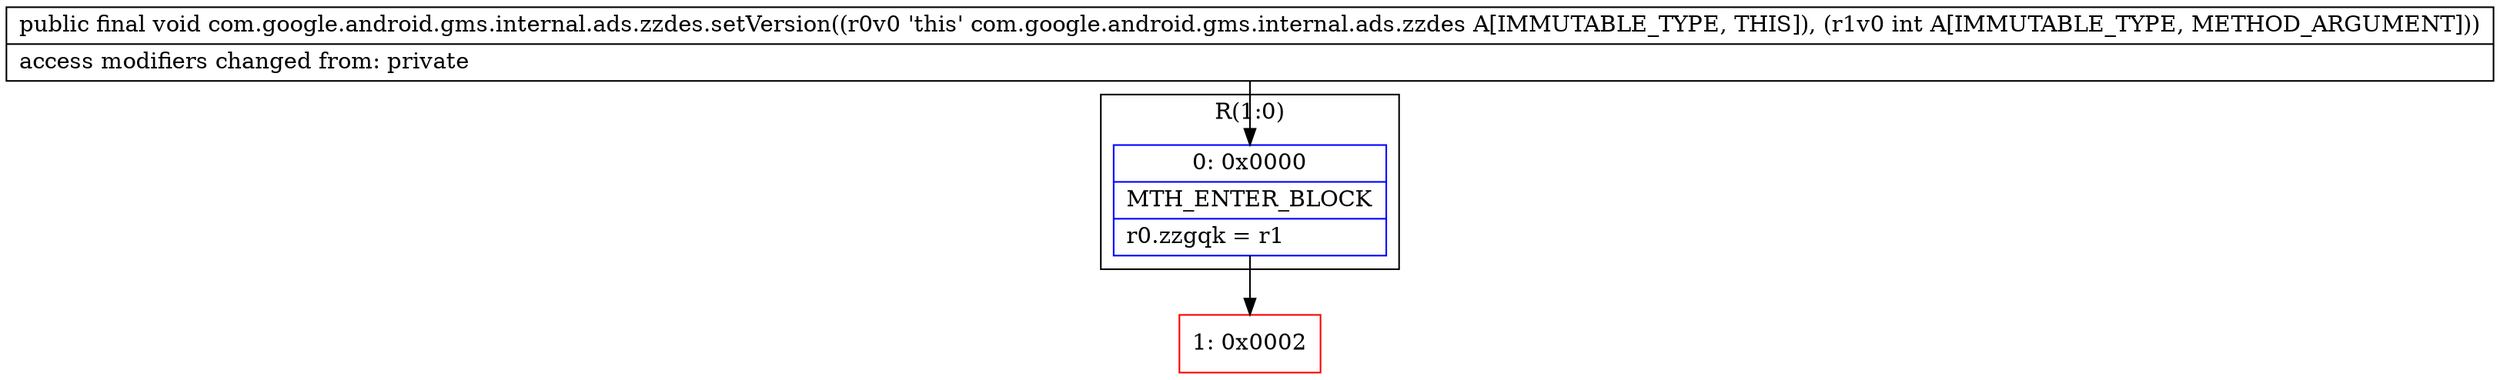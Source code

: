digraph "CFG forcom.google.android.gms.internal.ads.zzdes.setVersion(I)V" {
subgraph cluster_Region_1268498928 {
label = "R(1:0)";
node [shape=record,color=blue];
Node_0 [shape=record,label="{0\:\ 0x0000|MTH_ENTER_BLOCK\l|r0.zzgqk = r1\l}"];
}
Node_1 [shape=record,color=red,label="{1\:\ 0x0002}"];
MethodNode[shape=record,label="{public final void com.google.android.gms.internal.ads.zzdes.setVersion((r0v0 'this' com.google.android.gms.internal.ads.zzdes A[IMMUTABLE_TYPE, THIS]), (r1v0 int A[IMMUTABLE_TYPE, METHOD_ARGUMENT]))  | access modifiers changed from: private\l}"];
MethodNode -> Node_0;
Node_0 -> Node_1;
}

